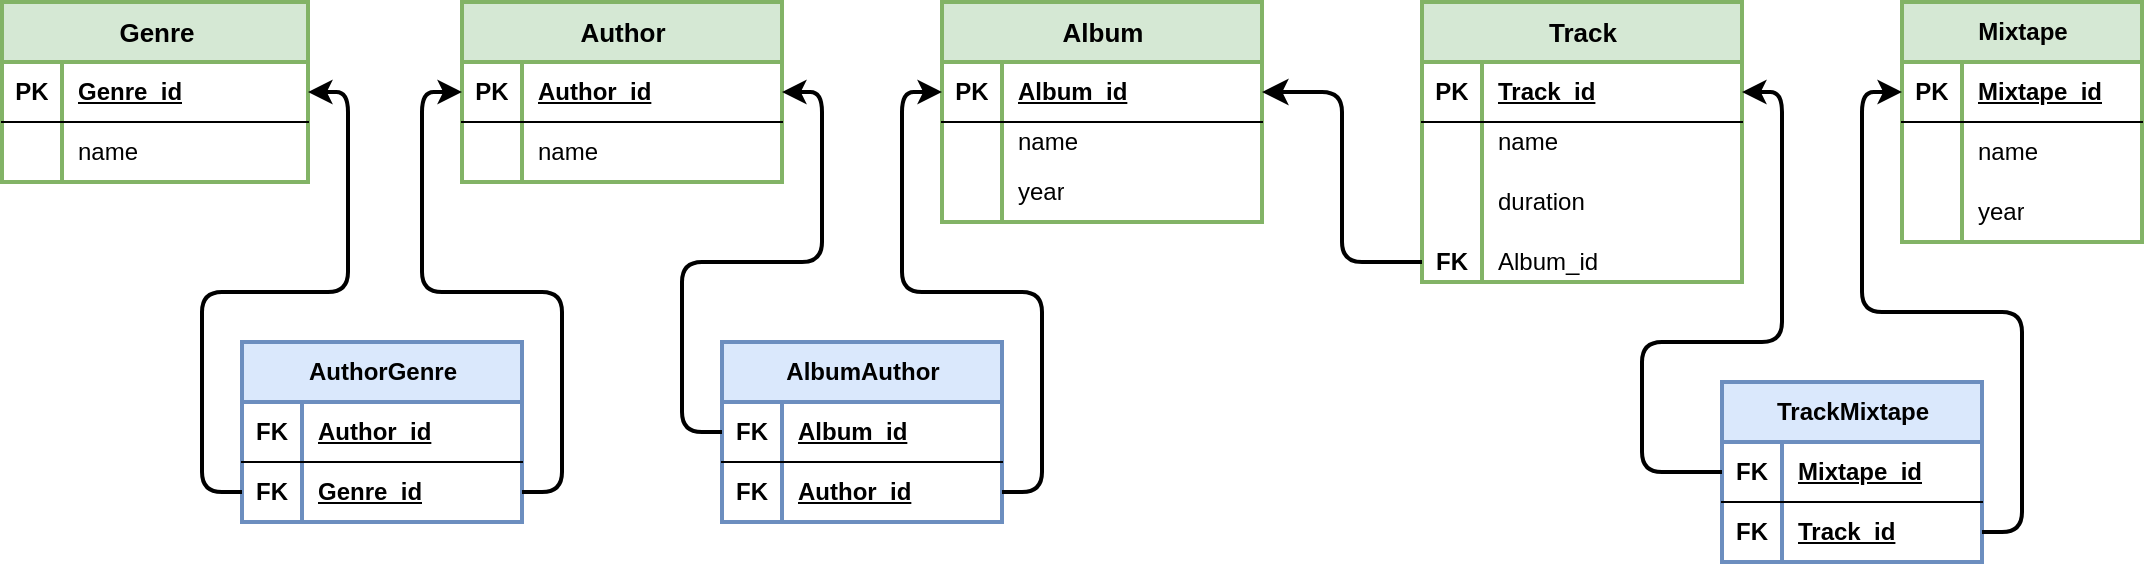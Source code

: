 <mxfile version="21.3.2" type="github">
  <diagram name="Страница 1" id="TB9k6SzynQCll1sx0PVI">
    <mxGraphModel dx="2226" dy="749" grid="1" gridSize="10" guides="1" tooltips="1" connect="1" arrows="1" fold="1" page="1" pageScale="1" pageWidth="827" pageHeight="1169" math="0" shadow="0">
      <root>
        <mxCell id="0" />
        <mxCell id="1" parent="0" />
        <mxCell id="M9_zMe9g27NGTA6qWtNH-1" value="Genre" style="shape=table;startSize=30;container=1;collapsible=1;childLayout=tableLayout;fixedRows=1;rowLines=0;fontStyle=1;align=center;resizeLast=1;html=1;strokeWidth=2;perimeterSpacing=0;fillColor=#d5e8d4;strokeColor=#82b366;fontSize=13;" parent="1" vertex="1">
          <mxGeometry x="-470" y="40" width="153" height="90" as="geometry" />
        </mxCell>
        <mxCell id="M9_zMe9g27NGTA6qWtNH-2" value="" style="shape=tableRow;horizontal=0;startSize=0;swimlaneHead=0;swimlaneBody=0;fillColor=none;collapsible=0;dropTarget=0;points=[[0,0.5],[1,0.5]];portConstraint=eastwest;top=0;left=0;right=0;bottom=1;" parent="M9_zMe9g27NGTA6qWtNH-1" vertex="1">
          <mxGeometry y="30" width="153" height="30" as="geometry" />
        </mxCell>
        <mxCell id="M9_zMe9g27NGTA6qWtNH-3" value="PK" style="shape=partialRectangle;connectable=0;fillColor=none;top=0;left=0;bottom=0;right=0;fontStyle=1;overflow=hidden;whiteSpace=wrap;html=1;" parent="M9_zMe9g27NGTA6qWtNH-2" vertex="1">
          <mxGeometry width="30" height="30" as="geometry">
            <mxRectangle width="30" height="30" as="alternateBounds" />
          </mxGeometry>
        </mxCell>
        <mxCell id="M9_zMe9g27NGTA6qWtNH-4" value="Genre_id" style="shape=partialRectangle;connectable=0;fillColor=none;top=0;left=0;bottom=0;right=0;align=left;spacingLeft=6;fontStyle=5;overflow=hidden;whiteSpace=wrap;html=1;" parent="M9_zMe9g27NGTA6qWtNH-2" vertex="1">
          <mxGeometry x="30" width="123" height="30" as="geometry">
            <mxRectangle width="123" height="30" as="alternateBounds" />
          </mxGeometry>
        </mxCell>
        <mxCell id="M9_zMe9g27NGTA6qWtNH-5" value="" style="shape=tableRow;horizontal=0;startSize=0;swimlaneHead=0;swimlaneBody=0;fillColor=none;collapsible=0;dropTarget=0;points=[[0,0.5],[1,0.5]];portConstraint=eastwest;top=0;left=0;right=0;bottom=0;" parent="M9_zMe9g27NGTA6qWtNH-1" vertex="1">
          <mxGeometry y="60" width="153" height="30" as="geometry" />
        </mxCell>
        <mxCell id="M9_zMe9g27NGTA6qWtNH-6" value="" style="shape=partialRectangle;connectable=0;fillColor=none;top=0;left=0;bottom=0;right=0;editable=1;overflow=hidden;whiteSpace=wrap;html=1;" parent="M9_zMe9g27NGTA6qWtNH-5" vertex="1">
          <mxGeometry width="30" height="30" as="geometry">
            <mxRectangle width="30" height="30" as="alternateBounds" />
          </mxGeometry>
        </mxCell>
        <mxCell id="M9_zMe9g27NGTA6qWtNH-7" value="name" style="shape=partialRectangle;connectable=0;fillColor=none;top=0;left=0;bottom=0;right=0;align=left;spacingLeft=6;overflow=hidden;whiteSpace=wrap;html=1;" parent="M9_zMe9g27NGTA6qWtNH-5" vertex="1">
          <mxGeometry x="30" width="123" height="30" as="geometry">
            <mxRectangle width="123" height="30" as="alternateBounds" />
          </mxGeometry>
        </mxCell>
        <mxCell id="M9_zMe9g27NGTA6qWtNH-25" value="&lt;font style=&quot;font-size: 13px;&quot;&gt;Author&lt;/font&gt;" style="shape=table;startSize=30;container=1;collapsible=1;childLayout=tableLayout;fixedRows=1;rowLines=0;fontStyle=1;align=center;resizeLast=1;html=1;strokeWidth=2;fillColor=#d5e8d4;strokeColor=#82b366;fontSize=13;" parent="1" vertex="1">
          <mxGeometry x="-240" y="40" width="160" height="90" as="geometry" />
        </mxCell>
        <mxCell id="M9_zMe9g27NGTA6qWtNH-26" value="" style="shape=tableRow;horizontal=0;startSize=0;swimlaneHead=0;swimlaneBody=0;fillColor=none;collapsible=0;dropTarget=0;points=[[0,0.5],[1,0.5]];portConstraint=eastwest;top=0;left=0;right=0;bottom=1;" parent="M9_zMe9g27NGTA6qWtNH-25" vertex="1">
          <mxGeometry y="30" width="160" height="30" as="geometry" />
        </mxCell>
        <mxCell id="M9_zMe9g27NGTA6qWtNH-27" value="PK" style="shape=partialRectangle;connectable=0;fillColor=none;top=0;left=0;bottom=0;right=0;fontStyle=1;overflow=hidden;whiteSpace=wrap;html=1;" parent="M9_zMe9g27NGTA6qWtNH-26" vertex="1">
          <mxGeometry width="30" height="30" as="geometry">
            <mxRectangle width="30" height="30" as="alternateBounds" />
          </mxGeometry>
        </mxCell>
        <mxCell id="M9_zMe9g27NGTA6qWtNH-28" value="Author_id" style="shape=partialRectangle;connectable=0;fillColor=none;top=0;left=0;bottom=0;right=0;align=left;spacingLeft=6;fontStyle=5;overflow=hidden;whiteSpace=wrap;html=1;" parent="M9_zMe9g27NGTA6qWtNH-26" vertex="1">
          <mxGeometry x="30" width="130" height="30" as="geometry">
            <mxRectangle width="130" height="30" as="alternateBounds" />
          </mxGeometry>
        </mxCell>
        <mxCell id="M9_zMe9g27NGTA6qWtNH-29" value="" style="shape=tableRow;horizontal=0;startSize=0;swimlaneHead=0;swimlaneBody=0;fillColor=none;collapsible=0;dropTarget=0;points=[[0,0.5],[1,0.5]];portConstraint=eastwest;top=0;left=0;right=0;bottom=0;" parent="M9_zMe9g27NGTA6qWtNH-25" vertex="1">
          <mxGeometry y="60" width="160" height="30" as="geometry" />
        </mxCell>
        <mxCell id="M9_zMe9g27NGTA6qWtNH-30" value="" style="shape=partialRectangle;connectable=0;fillColor=none;top=0;left=0;bottom=0;right=0;editable=1;overflow=hidden;whiteSpace=wrap;html=1;" parent="M9_zMe9g27NGTA6qWtNH-29" vertex="1">
          <mxGeometry width="30" height="30" as="geometry">
            <mxRectangle width="30" height="30" as="alternateBounds" />
          </mxGeometry>
        </mxCell>
        <mxCell id="M9_zMe9g27NGTA6qWtNH-31" value="name" style="shape=partialRectangle;connectable=0;fillColor=none;top=0;left=0;bottom=0;right=0;align=left;spacingLeft=6;overflow=hidden;whiteSpace=wrap;html=1;" parent="M9_zMe9g27NGTA6qWtNH-29" vertex="1">
          <mxGeometry x="30" width="130" height="30" as="geometry">
            <mxRectangle width="130" height="30" as="alternateBounds" />
          </mxGeometry>
        </mxCell>
        <mxCell id="M9_zMe9g27NGTA6qWtNH-38" value="Album" style="shape=table;startSize=30;container=1;collapsible=1;childLayout=tableLayout;fixedRows=1;rowLines=0;fontStyle=1;align=center;resizeLast=1;html=1;strokeWidth=2;fillColor=#d5e8d4;strokeColor=#82b366;fontSize=13;" parent="1" vertex="1">
          <mxGeometry y="40" width="160" height="110" as="geometry" />
        </mxCell>
        <mxCell id="M9_zMe9g27NGTA6qWtNH-39" value="" style="shape=tableRow;horizontal=0;startSize=0;swimlaneHead=0;swimlaneBody=0;fillColor=none;collapsible=0;dropTarget=0;points=[[0,0.5],[1,0.5]];portConstraint=eastwest;top=0;left=0;right=0;bottom=1;" parent="M9_zMe9g27NGTA6qWtNH-38" vertex="1">
          <mxGeometry y="30" width="160" height="30" as="geometry" />
        </mxCell>
        <mxCell id="M9_zMe9g27NGTA6qWtNH-40" value="PK" style="shape=partialRectangle;connectable=0;fillColor=none;top=0;left=0;bottom=0;right=0;fontStyle=1;overflow=hidden;whiteSpace=wrap;html=1;" parent="M9_zMe9g27NGTA6qWtNH-39" vertex="1">
          <mxGeometry width="30" height="30" as="geometry">
            <mxRectangle width="30" height="30" as="alternateBounds" />
          </mxGeometry>
        </mxCell>
        <mxCell id="M9_zMe9g27NGTA6qWtNH-41" value="Album_id" style="shape=partialRectangle;connectable=0;fillColor=none;top=0;left=0;bottom=0;right=0;align=left;spacingLeft=6;fontStyle=5;overflow=hidden;whiteSpace=wrap;html=1;" parent="M9_zMe9g27NGTA6qWtNH-39" vertex="1">
          <mxGeometry x="30" width="130" height="30" as="geometry">
            <mxRectangle width="130" height="30" as="alternateBounds" />
          </mxGeometry>
        </mxCell>
        <mxCell id="M9_zMe9g27NGTA6qWtNH-42" value="" style="shape=tableRow;horizontal=0;startSize=0;swimlaneHead=0;swimlaneBody=0;fillColor=none;collapsible=0;dropTarget=0;points=[[0,0.5],[1,0.5]];portConstraint=eastwest;top=0;left=0;right=0;bottom=0;" parent="M9_zMe9g27NGTA6qWtNH-38" vertex="1">
          <mxGeometry y="60" width="160" height="20" as="geometry" />
        </mxCell>
        <mxCell id="M9_zMe9g27NGTA6qWtNH-43" value="" style="shape=partialRectangle;connectable=0;fillColor=none;top=0;left=0;bottom=0;right=0;editable=1;overflow=hidden;whiteSpace=wrap;html=1;" parent="M9_zMe9g27NGTA6qWtNH-42" vertex="1">
          <mxGeometry width="30" height="20" as="geometry">
            <mxRectangle width="30" height="20" as="alternateBounds" />
          </mxGeometry>
        </mxCell>
        <mxCell id="M9_zMe9g27NGTA6qWtNH-44" value="name" style="shape=partialRectangle;connectable=0;fillColor=none;top=0;left=0;bottom=0;right=0;align=left;spacingLeft=6;overflow=hidden;whiteSpace=wrap;html=1;" parent="M9_zMe9g27NGTA6qWtNH-42" vertex="1">
          <mxGeometry x="30" width="130" height="20" as="geometry">
            <mxRectangle width="130" height="20" as="alternateBounds" />
          </mxGeometry>
        </mxCell>
        <mxCell id="M9_zMe9g27NGTA6qWtNH-45" value="" style="shape=tableRow;horizontal=0;startSize=0;swimlaneHead=0;swimlaneBody=0;fillColor=none;collapsible=0;dropTarget=0;points=[[0,0.5],[1,0.5]];portConstraint=eastwest;top=0;left=0;right=0;bottom=0;" parent="M9_zMe9g27NGTA6qWtNH-38" vertex="1">
          <mxGeometry y="80" width="160" height="30" as="geometry" />
        </mxCell>
        <mxCell id="M9_zMe9g27NGTA6qWtNH-46" value="" style="shape=partialRectangle;connectable=0;fillColor=none;top=0;left=0;bottom=0;right=0;editable=1;overflow=hidden;whiteSpace=wrap;html=1;" parent="M9_zMe9g27NGTA6qWtNH-45" vertex="1">
          <mxGeometry width="30" height="30" as="geometry">
            <mxRectangle width="30" height="30" as="alternateBounds" />
          </mxGeometry>
        </mxCell>
        <mxCell id="M9_zMe9g27NGTA6qWtNH-47" value="year" style="shape=partialRectangle;connectable=0;fillColor=none;top=0;left=0;bottom=0;right=0;align=left;spacingLeft=6;overflow=hidden;whiteSpace=wrap;html=1;" parent="M9_zMe9g27NGTA6qWtNH-45" vertex="1">
          <mxGeometry x="30" width="130" height="30" as="geometry">
            <mxRectangle width="130" height="30" as="alternateBounds" />
          </mxGeometry>
        </mxCell>
        <mxCell id="M9_zMe9g27NGTA6qWtNH-51" value="Track" style="shape=table;startSize=30;container=1;collapsible=1;childLayout=tableLayout;fixedRows=1;rowLines=0;fontStyle=1;align=center;resizeLast=1;html=1;strokeWidth=2;fillColor=#d5e8d4;strokeColor=#82b366;fontSize=13;" parent="1" vertex="1">
          <mxGeometry x="240" y="40" width="160" height="140" as="geometry" />
        </mxCell>
        <mxCell id="M9_zMe9g27NGTA6qWtNH-52" value="" style="shape=tableRow;horizontal=0;startSize=0;swimlaneHead=0;swimlaneBody=0;fillColor=none;collapsible=0;dropTarget=0;points=[[0,0.5],[1,0.5]];portConstraint=eastwest;top=0;left=0;right=0;bottom=1;" parent="M9_zMe9g27NGTA6qWtNH-51" vertex="1">
          <mxGeometry y="30" width="160" height="30" as="geometry" />
        </mxCell>
        <mxCell id="M9_zMe9g27NGTA6qWtNH-53" value="PK" style="shape=partialRectangle;connectable=0;fillColor=none;top=0;left=0;bottom=0;right=0;fontStyle=1;overflow=hidden;whiteSpace=wrap;html=1;" parent="M9_zMe9g27NGTA6qWtNH-52" vertex="1">
          <mxGeometry width="30" height="30" as="geometry">
            <mxRectangle width="30" height="30" as="alternateBounds" />
          </mxGeometry>
        </mxCell>
        <mxCell id="M9_zMe9g27NGTA6qWtNH-54" value="Track_id" style="shape=partialRectangle;connectable=0;fillColor=none;top=0;left=0;bottom=0;right=0;align=left;spacingLeft=6;fontStyle=5;overflow=hidden;whiteSpace=wrap;html=1;" parent="M9_zMe9g27NGTA6qWtNH-52" vertex="1">
          <mxGeometry x="30" width="130" height="30" as="geometry">
            <mxRectangle width="130" height="30" as="alternateBounds" />
          </mxGeometry>
        </mxCell>
        <mxCell id="M9_zMe9g27NGTA6qWtNH-55" value="" style="shape=tableRow;horizontal=0;startSize=0;swimlaneHead=0;swimlaneBody=0;fillColor=none;collapsible=0;dropTarget=0;points=[[0,0.5],[1,0.5]];portConstraint=eastwest;top=0;left=0;right=0;bottom=0;" parent="M9_zMe9g27NGTA6qWtNH-51" vertex="1">
          <mxGeometry y="60" width="160" height="20" as="geometry" />
        </mxCell>
        <mxCell id="M9_zMe9g27NGTA6qWtNH-56" value="" style="shape=partialRectangle;connectable=0;fillColor=none;top=0;left=0;bottom=0;right=0;editable=1;overflow=hidden;whiteSpace=wrap;html=1;" parent="M9_zMe9g27NGTA6qWtNH-55" vertex="1">
          <mxGeometry width="30" height="20" as="geometry">
            <mxRectangle width="30" height="20" as="alternateBounds" />
          </mxGeometry>
        </mxCell>
        <mxCell id="M9_zMe9g27NGTA6qWtNH-57" value="name" style="shape=partialRectangle;connectable=0;fillColor=none;top=0;left=0;bottom=0;right=0;align=left;spacingLeft=6;overflow=hidden;whiteSpace=wrap;html=1;" parent="M9_zMe9g27NGTA6qWtNH-55" vertex="1">
          <mxGeometry x="30" width="130" height="20" as="geometry">
            <mxRectangle width="130" height="20" as="alternateBounds" />
          </mxGeometry>
        </mxCell>
        <mxCell id="M9_zMe9g27NGTA6qWtNH-58" value="" style="shape=tableRow;horizontal=0;startSize=0;swimlaneHead=0;swimlaneBody=0;fillColor=none;collapsible=0;dropTarget=0;points=[[0,0.5],[1,0.5]];portConstraint=eastwest;top=0;left=0;right=0;bottom=0;" parent="M9_zMe9g27NGTA6qWtNH-51" vertex="1">
          <mxGeometry y="80" width="160" height="40" as="geometry" />
        </mxCell>
        <mxCell id="M9_zMe9g27NGTA6qWtNH-59" value="" style="shape=partialRectangle;connectable=0;fillColor=none;top=0;left=0;bottom=0;right=0;editable=1;overflow=hidden;whiteSpace=wrap;html=1;" parent="M9_zMe9g27NGTA6qWtNH-58" vertex="1">
          <mxGeometry width="30" height="40" as="geometry">
            <mxRectangle width="30" height="40" as="alternateBounds" />
          </mxGeometry>
        </mxCell>
        <mxCell id="M9_zMe9g27NGTA6qWtNH-60" value="duration" style="shape=partialRectangle;connectable=0;fillColor=none;top=0;left=0;bottom=0;right=0;align=left;spacingLeft=6;overflow=hidden;whiteSpace=wrap;html=1;" parent="M9_zMe9g27NGTA6qWtNH-58" vertex="1">
          <mxGeometry x="30" width="130" height="40" as="geometry">
            <mxRectangle width="130" height="40" as="alternateBounds" />
          </mxGeometry>
        </mxCell>
        <mxCell id="M9_zMe9g27NGTA6qWtNH-61" value="" style="shape=tableRow;horizontal=0;startSize=0;swimlaneHead=0;swimlaneBody=0;fillColor=none;collapsible=0;dropTarget=0;points=[[0,0.5],[1,0.5]];portConstraint=eastwest;top=0;left=0;right=0;bottom=0;" parent="M9_zMe9g27NGTA6qWtNH-51" vertex="1">
          <mxGeometry y="120" width="160" height="20" as="geometry" />
        </mxCell>
        <mxCell id="M9_zMe9g27NGTA6qWtNH-62" value="&lt;b&gt;FK&lt;/b&gt;" style="shape=partialRectangle;connectable=0;fillColor=none;top=0;left=0;bottom=0;right=0;editable=1;overflow=hidden;whiteSpace=wrap;html=1;" parent="M9_zMe9g27NGTA6qWtNH-61" vertex="1">
          <mxGeometry width="30" height="20" as="geometry">
            <mxRectangle width="30" height="20" as="alternateBounds" />
          </mxGeometry>
        </mxCell>
        <mxCell id="M9_zMe9g27NGTA6qWtNH-63" value="Album_id" style="shape=partialRectangle;connectable=0;fillColor=none;top=0;left=0;bottom=0;right=0;align=left;spacingLeft=6;overflow=hidden;whiteSpace=wrap;html=1;" parent="M9_zMe9g27NGTA6qWtNH-61" vertex="1">
          <mxGeometry x="30" width="130" height="20" as="geometry">
            <mxRectangle width="130" height="20" as="alternateBounds" />
          </mxGeometry>
        </mxCell>
        <mxCell id="M9_zMe9g27NGTA6qWtNH-67" style="edgeStyle=orthogonalEdgeStyle;rounded=1;orthogonalLoop=1;jettySize=auto;html=1;entryX=1;entryY=0.5;entryDx=0;entryDy=0;strokeWidth=2;endSize=7;targetPerimeterSpacing=0;startSize=0;" parent="1" source="M9_zMe9g27NGTA6qWtNH-61" target="M9_zMe9g27NGTA6qWtNH-39" edge="1">
          <mxGeometry relative="1" as="geometry" />
        </mxCell>
        <mxCell id="oPA1c2VLjFXqSt9Y32WB-1" value="AuthorGenre" style="shape=table;startSize=30;container=1;collapsible=1;childLayout=tableLayout;fixedRows=1;rowLines=0;fontStyle=1;align=center;resizeLast=1;html=1;fillColor=#dae8fc;strokeColor=#6c8ebf;strokeWidth=2;" vertex="1" parent="1">
          <mxGeometry x="-350" y="210" width="140" height="90" as="geometry" />
        </mxCell>
        <mxCell id="oPA1c2VLjFXqSt9Y32WB-2" value="" style="shape=tableRow;horizontal=0;startSize=0;swimlaneHead=0;swimlaneBody=0;fillColor=none;collapsible=0;dropTarget=0;points=[[0,0.5],[1,0.5]];portConstraint=eastwest;top=0;left=0;right=0;bottom=1;" vertex="1" parent="oPA1c2VLjFXqSt9Y32WB-1">
          <mxGeometry y="30" width="140" height="30" as="geometry" />
        </mxCell>
        <mxCell id="oPA1c2VLjFXqSt9Y32WB-3" value="FK" style="shape=partialRectangle;connectable=0;fillColor=none;top=0;left=0;bottom=0;right=0;fontStyle=1;overflow=hidden;whiteSpace=wrap;html=1;" vertex="1" parent="oPA1c2VLjFXqSt9Y32WB-2">
          <mxGeometry width="30" height="30" as="geometry">
            <mxRectangle width="30" height="30" as="alternateBounds" />
          </mxGeometry>
        </mxCell>
        <mxCell id="oPA1c2VLjFXqSt9Y32WB-4" value="Author_id" style="shape=partialRectangle;connectable=0;fillColor=none;top=0;left=0;bottom=0;right=0;align=left;spacingLeft=6;fontStyle=5;overflow=hidden;whiteSpace=wrap;html=1;" vertex="1" parent="oPA1c2VLjFXqSt9Y32WB-2">
          <mxGeometry x="30" width="110" height="30" as="geometry">
            <mxRectangle width="110" height="30" as="alternateBounds" />
          </mxGeometry>
        </mxCell>
        <mxCell id="oPA1c2VLjFXqSt9Y32WB-5" value="" style="shape=tableRow;horizontal=0;startSize=0;swimlaneHead=0;swimlaneBody=0;fillColor=none;collapsible=0;dropTarget=0;points=[[0,0.5],[1,0.5]];portConstraint=eastwest;top=0;left=0;right=0;bottom=0;" vertex="1" parent="oPA1c2VLjFXqSt9Y32WB-1">
          <mxGeometry y="60" width="140" height="30" as="geometry" />
        </mxCell>
        <mxCell id="oPA1c2VLjFXqSt9Y32WB-6" value="&lt;b&gt;FK&lt;/b&gt;" style="shape=partialRectangle;connectable=0;fillColor=none;top=0;left=0;bottom=0;right=0;editable=1;overflow=hidden;whiteSpace=wrap;html=1;" vertex="1" parent="oPA1c2VLjFXqSt9Y32WB-5">
          <mxGeometry width="30" height="30" as="geometry">
            <mxRectangle width="30" height="30" as="alternateBounds" />
          </mxGeometry>
        </mxCell>
        <mxCell id="oPA1c2VLjFXqSt9Y32WB-7" value="&lt;b&gt;&lt;u&gt;Genre_id&lt;/u&gt;&lt;/b&gt;" style="shape=partialRectangle;connectable=0;fillColor=none;top=0;left=0;bottom=0;right=0;align=left;spacingLeft=6;overflow=hidden;whiteSpace=wrap;html=1;" vertex="1" parent="oPA1c2VLjFXqSt9Y32WB-5">
          <mxGeometry x="30" width="110" height="30" as="geometry">
            <mxRectangle width="110" height="30" as="alternateBounds" />
          </mxGeometry>
        </mxCell>
        <mxCell id="oPA1c2VLjFXqSt9Y32WB-15" style="edgeStyle=orthogonalEdgeStyle;rounded=1;orthogonalLoop=1;jettySize=auto;html=1;entryX=1;entryY=0.5;entryDx=0;entryDy=0;strokeWidth=2;" edge="1" parent="1" source="oPA1c2VLjFXqSt9Y32WB-5" target="M9_zMe9g27NGTA6qWtNH-2">
          <mxGeometry relative="1" as="geometry" />
        </mxCell>
        <mxCell id="oPA1c2VLjFXqSt9Y32WB-16" value="AlbumAuthor" style="shape=table;startSize=30;container=1;collapsible=1;childLayout=tableLayout;fixedRows=1;rowLines=0;fontStyle=1;align=center;resizeLast=1;html=1;fillColor=#dae8fc;strokeColor=#6c8ebf;strokeWidth=2;" vertex="1" parent="1">
          <mxGeometry x="-110" y="210" width="140" height="90" as="geometry" />
        </mxCell>
        <mxCell id="oPA1c2VLjFXqSt9Y32WB-17" value="" style="shape=tableRow;horizontal=0;startSize=0;swimlaneHead=0;swimlaneBody=0;fillColor=none;collapsible=0;dropTarget=0;points=[[0,0.5],[1,0.5]];portConstraint=eastwest;top=0;left=0;right=0;bottom=1;" vertex="1" parent="oPA1c2VLjFXqSt9Y32WB-16">
          <mxGeometry y="30" width="140" height="30" as="geometry" />
        </mxCell>
        <mxCell id="oPA1c2VLjFXqSt9Y32WB-18" value="FK" style="shape=partialRectangle;connectable=0;fillColor=none;top=0;left=0;bottom=0;right=0;fontStyle=1;overflow=hidden;whiteSpace=wrap;html=1;" vertex="1" parent="oPA1c2VLjFXqSt9Y32WB-17">
          <mxGeometry width="30" height="30" as="geometry">
            <mxRectangle width="30" height="30" as="alternateBounds" />
          </mxGeometry>
        </mxCell>
        <mxCell id="oPA1c2VLjFXqSt9Y32WB-19" value="Album_id" style="shape=partialRectangle;connectable=0;fillColor=none;top=0;left=0;bottom=0;right=0;align=left;spacingLeft=6;fontStyle=5;overflow=hidden;whiteSpace=wrap;html=1;" vertex="1" parent="oPA1c2VLjFXqSt9Y32WB-17">
          <mxGeometry x="30" width="110" height="30" as="geometry">
            <mxRectangle width="110" height="30" as="alternateBounds" />
          </mxGeometry>
        </mxCell>
        <mxCell id="oPA1c2VLjFXqSt9Y32WB-20" value="" style="shape=tableRow;horizontal=0;startSize=0;swimlaneHead=0;swimlaneBody=0;fillColor=none;collapsible=0;dropTarget=0;points=[[0,0.5],[1,0.5]];portConstraint=eastwest;top=0;left=0;right=0;bottom=0;" vertex="1" parent="oPA1c2VLjFXqSt9Y32WB-16">
          <mxGeometry y="60" width="140" height="30" as="geometry" />
        </mxCell>
        <mxCell id="oPA1c2VLjFXqSt9Y32WB-21" value="&lt;b&gt;FK&lt;/b&gt;" style="shape=partialRectangle;connectable=0;fillColor=none;top=0;left=0;bottom=0;right=0;editable=1;overflow=hidden;whiteSpace=wrap;html=1;" vertex="1" parent="oPA1c2VLjFXqSt9Y32WB-20">
          <mxGeometry width="30" height="30" as="geometry">
            <mxRectangle width="30" height="30" as="alternateBounds" />
          </mxGeometry>
        </mxCell>
        <mxCell id="oPA1c2VLjFXqSt9Y32WB-22" value="&lt;b&gt;&lt;u&gt;Author_id&lt;/u&gt;&lt;/b&gt;" style="shape=partialRectangle;connectable=0;fillColor=none;top=0;left=0;bottom=0;right=0;align=left;spacingLeft=6;overflow=hidden;whiteSpace=wrap;html=1;" vertex="1" parent="oPA1c2VLjFXqSt9Y32WB-20">
          <mxGeometry x="30" width="110" height="30" as="geometry">
            <mxRectangle width="110" height="30" as="alternateBounds" />
          </mxGeometry>
        </mxCell>
        <mxCell id="oPA1c2VLjFXqSt9Y32WB-31" style="edgeStyle=orthogonalEdgeStyle;rounded=1;orthogonalLoop=1;jettySize=auto;html=1;exitX=1;exitY=0.5;exitDx=0;exitDy=0;entryX=0;entryY=0.5;entryDx=0;entryDy=0;strokeWidth=2;" edge="1" parent="1" source="oPA1c2VLjFXqSt9Y32WB-20" target="M9_zMe9g27NGTA6qWtNH-39">
          <mxGeometry relative="1" as="geometry" />
        </mxCell>
        <mxCell id="oPA1c2VLjFXqSt9Y32WB-32" style="edgeStyle=orthogonalEdgeStyle;rounded=1;orthogonalLoop=1;jettySize=auto;html=1;entryX=1;entryY=0.5;entryDx=0;entryDy=0;strokeWidth=2;" edge="1" parent="1" source="oPA1c2VLjFXqSt9Y32WB-17" target="M9_zMe9g27NGTA6qWtNH-26">
          <mxGeometry relative="1" as="geometry" />
        </mxCell>
        <mxCell id="oPA1c2VLjFXqSt9Y32WB-34" value="Mixtape" style="shape=table;startSize=30;container=1;collapsible=1;childLayout=tableLayout;fixedRows=1;rowLines=0;fontStyle=1;align=center;resizeLast=1;html=1;fillColor=#d5e8d4;strokeColor=#82b366;strokeWidth=2;" vertex="1" parent="1">
          <mxGeometry x="480" y="40" width="120" height="120" as="geometry" />
        </mxCell>
        <mxCell id="oPA1c2VLjFXqSt9Y32WB-35" value="" style="shape=tableRow;horizontal=0;startSize=0;swimlaneHead=0;swimlaneBody=0;fillColor=none;collapsible=0;dropTarget=0;points=[[0,0.5],[1,0.5]];portConstraint=eastwest;top=0;left=0;right=0;bottom=1;" vertex="1" parent="oPA1c2VLjFXqSt9Y32WB-34">
          <mxGeometry y="30" width="120" height="30" as="geometry" />
        </mxCell>
        <mxCell id="oPA1c2VLjFXqSt9Y32WB-36" value="PK" style="shape=partialRectangle;connectable=0;fillColor=none;top=0;left=0;bottom=0;right=0;fontStyle=1;overflow=hidden;whiteSpace=wrap;html=1;" vertex="1" parent="oPA1c2VLjFXqSt9Y32WB-35">
          <mxGeometry width="30" height="30" as="geometry">
            <mxRectangle width="30" height="30" as="alternateBounds" />
          </mxGeometry>
        </mxCell>
        <mxCell id="oPA1c2VLjFXqSt9Y32WB-37" value="Mixtape_id" style="shape=partialRectangle;connectable=0;fillColor=none;top=0;left=0;bottom=0;right=0;align=left;spacingLeft=6;fontStyle=5;overflow=hidden;whiteSpace=wrap;html=1;" vertex="1" parent="oPA1c2VLjFXqSt9Y32WB-35">
          <mxGeometry x="30" width="90" height="30" as="geometry">
            <mxRectangle width="90" height="30" as="alternateBounds" />
          </mxGeometry>
        </mxCell>
        <mxCell id="oPA1c2VLjFXqSt9Y32WB-38" value="" style="shape=tableRow;horizontal=0;startSize=0;swimlaneHead=0;swimlaneBody=0;fillColor=none;collapsible=0;dropTarget=0;points=[[0,0.5],[1,0.5]];portConstraint=eastwest;top=0;left=0;right=0;bottom=0;" vertex="1" parent="oPA1c2VLjFXqSt9Y32WB-34">
          <mxGeometry y="60" width="120" height="30" as="geometry" />
        </mxCell>
        <mxCell id="oPA1c2VLjFXqSt9Y32WB-39" value="" style="shape=partialRectangle;connectable=0;fillColor=none;top=0;left=0;bottom=0;right=0;editable=1;overflow=hidden;whiteSpace=wrap;html=1;" vertex="1" parent="oPA1c2VLjFXqSt9Y32WB-38">
          <mxGeometry width="30" height="30" as="geometry">
            <mxRectangle width="30" height="30" as="alternateBounds" />
          </mxGeometry>
        </mxCell>
        <mxCell id="oPA1c2VLjFXqSt9Y32WB-40" value="name" style="shape=partialRectangle;connectable=0;fillColor=none;top=0;left=0;bottom=0;right=0;align=left;spacingLeft=6;overflow=hidden;whiteSpace=wrap;html=1;" vertex="1" parent="oPA1c2VLjFXqSt9Y32WB-38">
          <mxGeometry x="30" width="90" height="30" as="geometry">
            <mxRectangle width="90" height="30" as="alternateBounds" />
          </mxGeometry>
        </mxCell>
        <mxCell id="oPA1c2VLjFXqSt9Y32WB-41" value="" style="shape=tableRow;horizontal=0;startSize=0;swimlaneHead=0;swimlaneBody=0;fillColor=none;collapsible=0;dropTarget=0;points=[[0,0.5],[1,0.5]];portConstraint=eastwest;top=0;left=0;right=0;bottom=0;" vertex="1" parent="oPA1c2VLjFXqSt9Y32WB-34">
          <mxGeometry y="90" width="120" height="30" as="geometry" />
        </mxCell>
        <mxCell id="oPA1c2VLjFXqSt9Y32WB-42" value="" style="shape=partialRectangle;connectable=0;fillColor=none;top=0;left=0;bottom=0;right=0;editable=1;overflow=hidden;whiteSpace=wrap;html=1;" vertex="1" parent="oPA1c2VLjFXqSt9Y32WB-41">
          <mxGeometry width="30" height="30" as="geometry">
            <mxRectangle width="30" height="30" as="alternateBounds" />
          </mxGeometry>
        </mxCell>
        <mxCell id="oPA1c2VLjFXqSt9Y32WB-43" value="year" style="shape=partialRectangle;connectable=0;fillColor=none;top=0;left=0;bottom=0;right=0;align=left;spacingLeft=6;overflow=hidden;whiteSpace=wrap;html=1;" vertex="1" parent="oPA1c2VLjFXqSt9Y32WB-41">
          <mxGeometry x="30" width="90" height="30" as="geometry">
            <mxRectangle width="90" height="30" as="alternateBounds" />
          </mxGeometry>
        </mxCell>
        <mxCell id="oPA1c2VLjFXqSt9Y32WB-47" style="edgeStyle=orthogonalEdgeStyle;rounded=1;orthogonalLoop=1;jettySize=auto;html=1;entryX=0;entryY=0.5;entryDx=0;entryDy=0;strokeWidth=2;" edge="1" parent="1" source="oPA1c2VLjFXqSt9Y32WB-5" target="M9_zMe9g27NGTA6qWtNH-26">
          <mxGeometry relative="1" as="geometry" />
        </mxCell>
        <mxCell id="oPA1c2VLjFXqSt9Y32WB-52" value="TrackMixtape" style="shape=table;startSize=30;container=1;collapsible=1;childLayout=tableLayout;fixedRows=1;rowLines=0;fontStyle=1;align=center;resizeLast=1;html=1;strokeWidth=2;fillColor=#dae8fc;strokeColor=#6c8ebf;" vertex="1" parent="1">
          <mxGeometry x="390" y="230" width="130" height="90" as="geometry" />
        </mxCell>
        <mxCell id="oPA1c2VLjFXqSt9Y32WB-53" value="" style="shape=tableRow;horizontal=0;startSize=0;swimlaneHead=0;swimlaneBody=0;fillColor=none;collapsible=0;dropTarget=0;points=[[0,0.5],[1,0.5]];portConstraint=eastwest;top=0;left=0;right=0;bottom=1;" vertex="1" parent="oPA1c2VLjFXqSt9Y32WB-52">
          <mxGeometry y="30" width="130" height="30" as="geometry" />
        </mxCell>
        <mxCell id="oPA1c2VLjFXqSt9Y32WB-54" value="FK" style="shape=partialRectangle;connectable=0;fillColor=none;top=0;left=0;bottom=0;right=0;fontStyle=1;overflow=hidden;whiteSpace=wrap;html=1;" vertex="1" parent="oPA1c2VLjFXqSt9Y32WB-53">
          <mxGeometry width="30" height="30" as="geometry">
            <mxRectangle width="30" height="30" as="alternateBounds" />
          </mxGeometry>
        </mxCell>
        <mxCell id="oPA1c2VLjFXqSt9Y32WB-55" value="Mixtape_id" style="shape=partialRectangle;connectable=0;fillColor=none;top=0;left=0;bottom=0;right=0;align=left;spacingLeft=6;fontStyle=5;overflow=hidden;whiteSpace=wrap;html=1;" vertex="1" parent="oPA1c2VLjFXqSt9Y32WB-53">
          <mxGeometry x="30" width="100" height="30" as="geometry">
            <mxRectangle width="100" height="30" as="alternateBounds" />
          </mxGeometry>
        </mxCell>
        <mxCell id="oPA1c2VLjFXqSt9Y32WB-56" value="" style="shape=tableRow;horizontal=0;startSize=0;swimlaneHead=0;swimlaneBody=0;fillColor=none;collapsible=0;dropTarget=0;points=[[0,0.5],[1,0.5]];portConstraint=eastwest;top=0;left=0;right=0;bottom=0;" vertex="1" parent="oPA1c2VLjFXqSt9Y32WB-52">
          <mxGeometry y="60" width="130" height="30" as="geometry" />
        </mxCell>
        <mxCell id="oPA1c2VLjFXqSt9Y32WB-57" value="&lt;b&gt;FK&lt;/b&gt;" style="shape=partialRectangle;connectable=0;fillColor=none;top=0;left=0;bottom=0;right=0;editable=1;overflow=hidden;whiteSpace=wrap;html=1;" vertex="1" parent="oPA1c2VLjFXqSt9Y32WB-56">
          <mxGeometry width="30" height="30" as="geometry">
            <mxRectangle width="30" height="30" as="alternateBounds" />
          </mxGeometry>
        </mxCell>
        <mxCell id="oPA1c2VLjFXqSt9Y32WB-58" value="&lt;b&gt;&lt;u&gt;Track_id&lt;/u&gt;&lt;/b&gt;" style="shape=partialRectangle;connectable=0;fillColor=none;top=0;left=0;bottom=0;right=0;align=left;spacingLeft=6;overflow=hidden;whiteSpace=wrap;html=1;" vertex="1" parent="oPA1c2VLjFXqSt9Y32WB-56">
          <mxGeometry x="30" width="100" height="30" as="geometry">
            <mxRectangle width="100" height="30" as="alternateBounds" />
          </mxGeometry>
        </mxCell>
        <mxCell id="oPA1c2VLjFXqSt9Y32WB-66" style="edgeStyle=orthogonalEdgeStyle;rounded=1;orthogonalLoop=1;jettySize=auto;html=1;exitX=0;exitY=0.5;exitDx=0;exitDy=0;entryX=1;entryY=0.5;entryDx=0;entryDy=0;strokeWidth=2;" edge="1" parent="1" source="oPA1c2VLjFXqSt9Y32WB-53" target="M9_zMe9g27NGTA6qWtNH-52">
          <mxGeometry relative="1" as="geometry">
            <mxPoint x="530" y="260" as="targetPoint" />
            <Array as="points">
              <mxPoint x="350" y="275" />
              <mxPoint x="350" y="210" />
              <mxPoint x="420" y="210" />
              <mxPoint x="420" y="85" />
            </Array>
          </mxGeometry>
        </mxCell>
        <mxCell id="oPA1c2VLjFXqSt9Y32WB-69" style="edgeStyle=orthogonalEdgeStyle;rounded=1;orthogonalLoop=1;jettySize=auto;html=1;exitX=1;exitY=0.5;exitDx=0;exitDy=0;entryX=0;entryY=0.5;entryDx=0;entryDy=0;strokeWidth=2;" edge="1" parent="1" source="oPA1c2VLjFXqSt9Y32WB-56" target="oPA1c2VLjFXqSt9Y32WB-35">
          <mxGeometry relative="1" as="geometry" />
        </mxCell>
      </root>
    </mxGraphModel>
  </diagram>
</mxfile>
